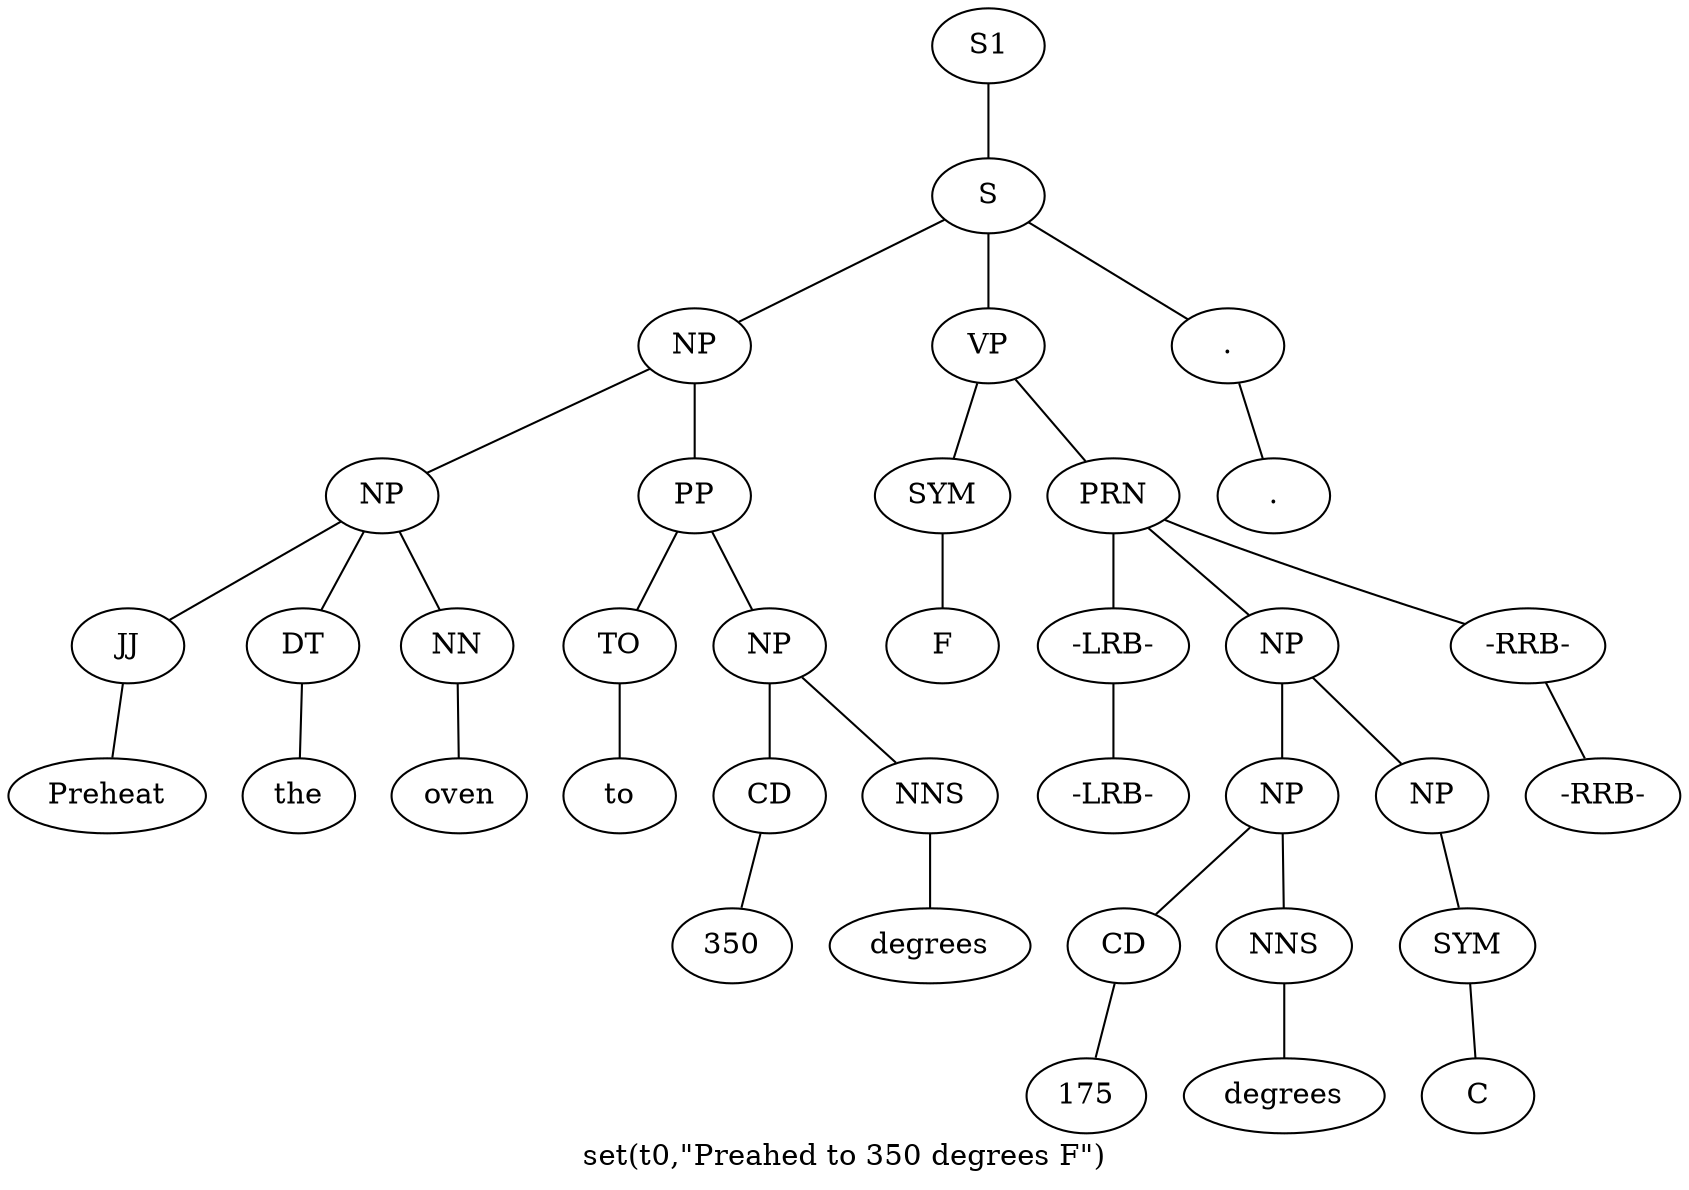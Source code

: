 graph SyntaxGraph {
	label = "set(t0,\"Preahed to 350 degrees F\")";
	Node0 [label="S1"];
	Node1 [label="S"];
	Node2 [label="NP"];
	Node3 [label="NP"];
	Node4 [label="JJ"];
	Node5 [label="Preheat"];
	Node6 [label="DT"];
	Node7 [label="the"];
	Node8 [label="NN"];
	Node9 [label="oven"];
	Node10 [label="PP"];
	Node11 [label="TO"];
	Node12 [label="to"];
	Node13 [label="NP"];
	Node14 [label="CD"];
	Node15 [label="350"];
	Node16 [label="NNS"];
	Node17 [label="degrees"];
	Node18 [label="VP"];
	Node19 [label="SYM"];
	Node20 [label="F"];
	Node21 [label="PRN"];
	Node22 [label="-LRB-"];
	Node23 [label="-LRB-"];
	Node24 [label="NP"];
	Node25 [label="NP"];
	Node26 [label="CD"];
	Node27 [label="175"];
	Node28 [label="NNS"];
	Node29 [label="degrees"];
	Node30 [label="NP"];
	Node31 [label="SYM"];
	Node32 [label="C"];
	Node33 [label="-RRB-"];
	Node34 [label="-RRB-"];
	Node35 [label="."];
	Node36 [label="."];

	Node0 -- Node1;
	Node1 -- Node2;
	Node1 -- Node18;
	Node1 -- Node35;
	Node2 -- Node3;
	Node2 -- Node10;
	Node3 -- Node4;
	Node3 -- Node6;
	Node3 -- Node8;
	Node4 -- Node5;
	Node6 -- Node7;
	Node8 -- Node9;
	Node10 -- Node11;
	Node10 -- Node13;
	Node11 -- Node12;
	Node13 -- Node14;
	Node13 -- Node16;
	Node14 -- Node15;
	Node16 -- Node17;
	Node18 -- Node19;
	Node18 -- Node21;
	Node19 -- Node20;
	Node21 -- Node22;
	Node21 -- Node24;
	Node21 -- Node33;
	Node22 -- Node23;
	Node24 -- Node25;
	Node24 -- Node30;
	Node25 -- Node26;
	Node25 -- Node28;
	Node26 -- Node27;
	Node28 -- Node29;
	Node30 -- Node31;
	Node31 -- Node32;
	Node33 -- Node34;
	Node35 -- Node36;
}